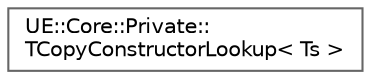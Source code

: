 digraph "Graphical Class Hierarchy"
{
 // INTERACTIVE_SVG=YES
 // LATEX_PDF_SIZE
  bgcolor="transparent";
  edge [fontname=Helvetica,fontsize=10,labelfontname=Helvetica,labelfontsize=10];
  node [fontname=Helvetica,fontsize=10,shape=box,height=0.2,width=0.4];
  rankdir="LR";
  Node0 [id="Node000000",label="UE::Core::Private::\lTCopyConstructorLookup\< Ts \>",height=0.2,width=0.4,color="grey40", fillcolor="white", style="filled",URL="$d7/dd3/structUE_1_1Core_1_1Private_1_1TCopyConstructorLookup.html",tooltip="A utility for calling a type's copy constructor based on an index into a template parameter pack."];
}
